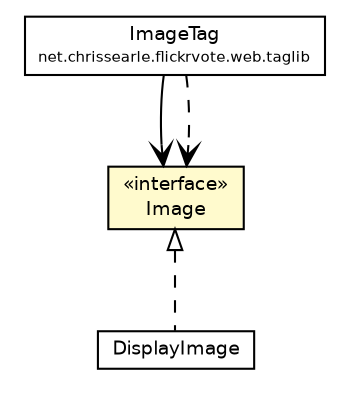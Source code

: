 #!/usr/local/bin/dot
#
# Class diagram 
# Generated by UmlGraph version 4.6 (http://www.spinellis.gr/sw/umlgraph)
#

digraph G {
	edge [fontname="Helvetica",fontsize=10,labelfontname="Helvetica",labelfontsize=10];
	node [fontname="Helvetica",fontsize=10,shape=plaintext];
	// net.chrissearle.flickrvote.web.model.Image
	c10368 [label=<<table border="0" cellborder="1" cellspacing="0" cellpadding="2" port="p" bgcolor="lemonChiffon" href="./Image.html">
		<tr><td><table border="0" cellspacing="0" cellpadding="1">
			<tr><td> &laquo;interface&raquo; </td></tr>
			<tr><td> Image </td></tr>
		</table></td></tr>
		</table>>, fontname="Helvetica", fontcolor="black", fontsize=9.0];
	// net.chrissearle.flickrvote.web.model.DisplayImage
	c10370 [label=<<table border="0" cellborder="1" cellspacing="0" cellpadding="2" port="p" href="./DisplayImage.html">
		<tr><td><table border="0" cellspacing="0" cellpadding="1">
			<tr><td> DisplayImage </td></tr>
		</table></td></tr>
		</table>>, fontname="Helvetica", fontcolor="black", fontsize=9.0];
	// net.chrissearle.flickrvote.web.taglib.ImageTag
	c10375 [label=<<table border="0" cellborder="1" cellspacing="0" cellpadding="2" port="p" href="../taglib/ImageTag.html">
		<tr><td><table border="0" cellspacing="0" cellpadding="1">
			<tr><td> ImageTag </td></tr>
			<tr><td><font point-size="7.0"> net.chrissearle.flickrvote.web.taglib </font></td></tr>
		</table></td></tr>
		</table>>, fontname="Helvetica", fontcolor="black", fontsize=9.0];
	//net.chrissearle.flickrvote.web.model.DisplayImage implements net.chrissearle.flickrvote.web.model.Image
	c10368:p -> c10370:p [dir=back,arrowtail=empty,style=dashed];
	// net.chrissearle.flickrvote.web.taglib.ImageTag NAVASSOC net.chrissearle.flickrvote.web.model.Image
	c10375:p -> c10368:p [taillabel="", label="", headlabel="", fontname="Helvetica", fontcolor="black", fontsize=10.0, color="black", arrowhead=open];
	// net.chrissearle.flickrvote.web.taglib.ImageTag DEPEND net.chrissearle.flickrvote.web.model.Image
	c10375:p -> c10368:p [taillabel="", label="", headlabel="", fontname="Helvetica", fontcolor="black", fontsize=10.0, color="black", arrowhead=open, style=dashed];
}

